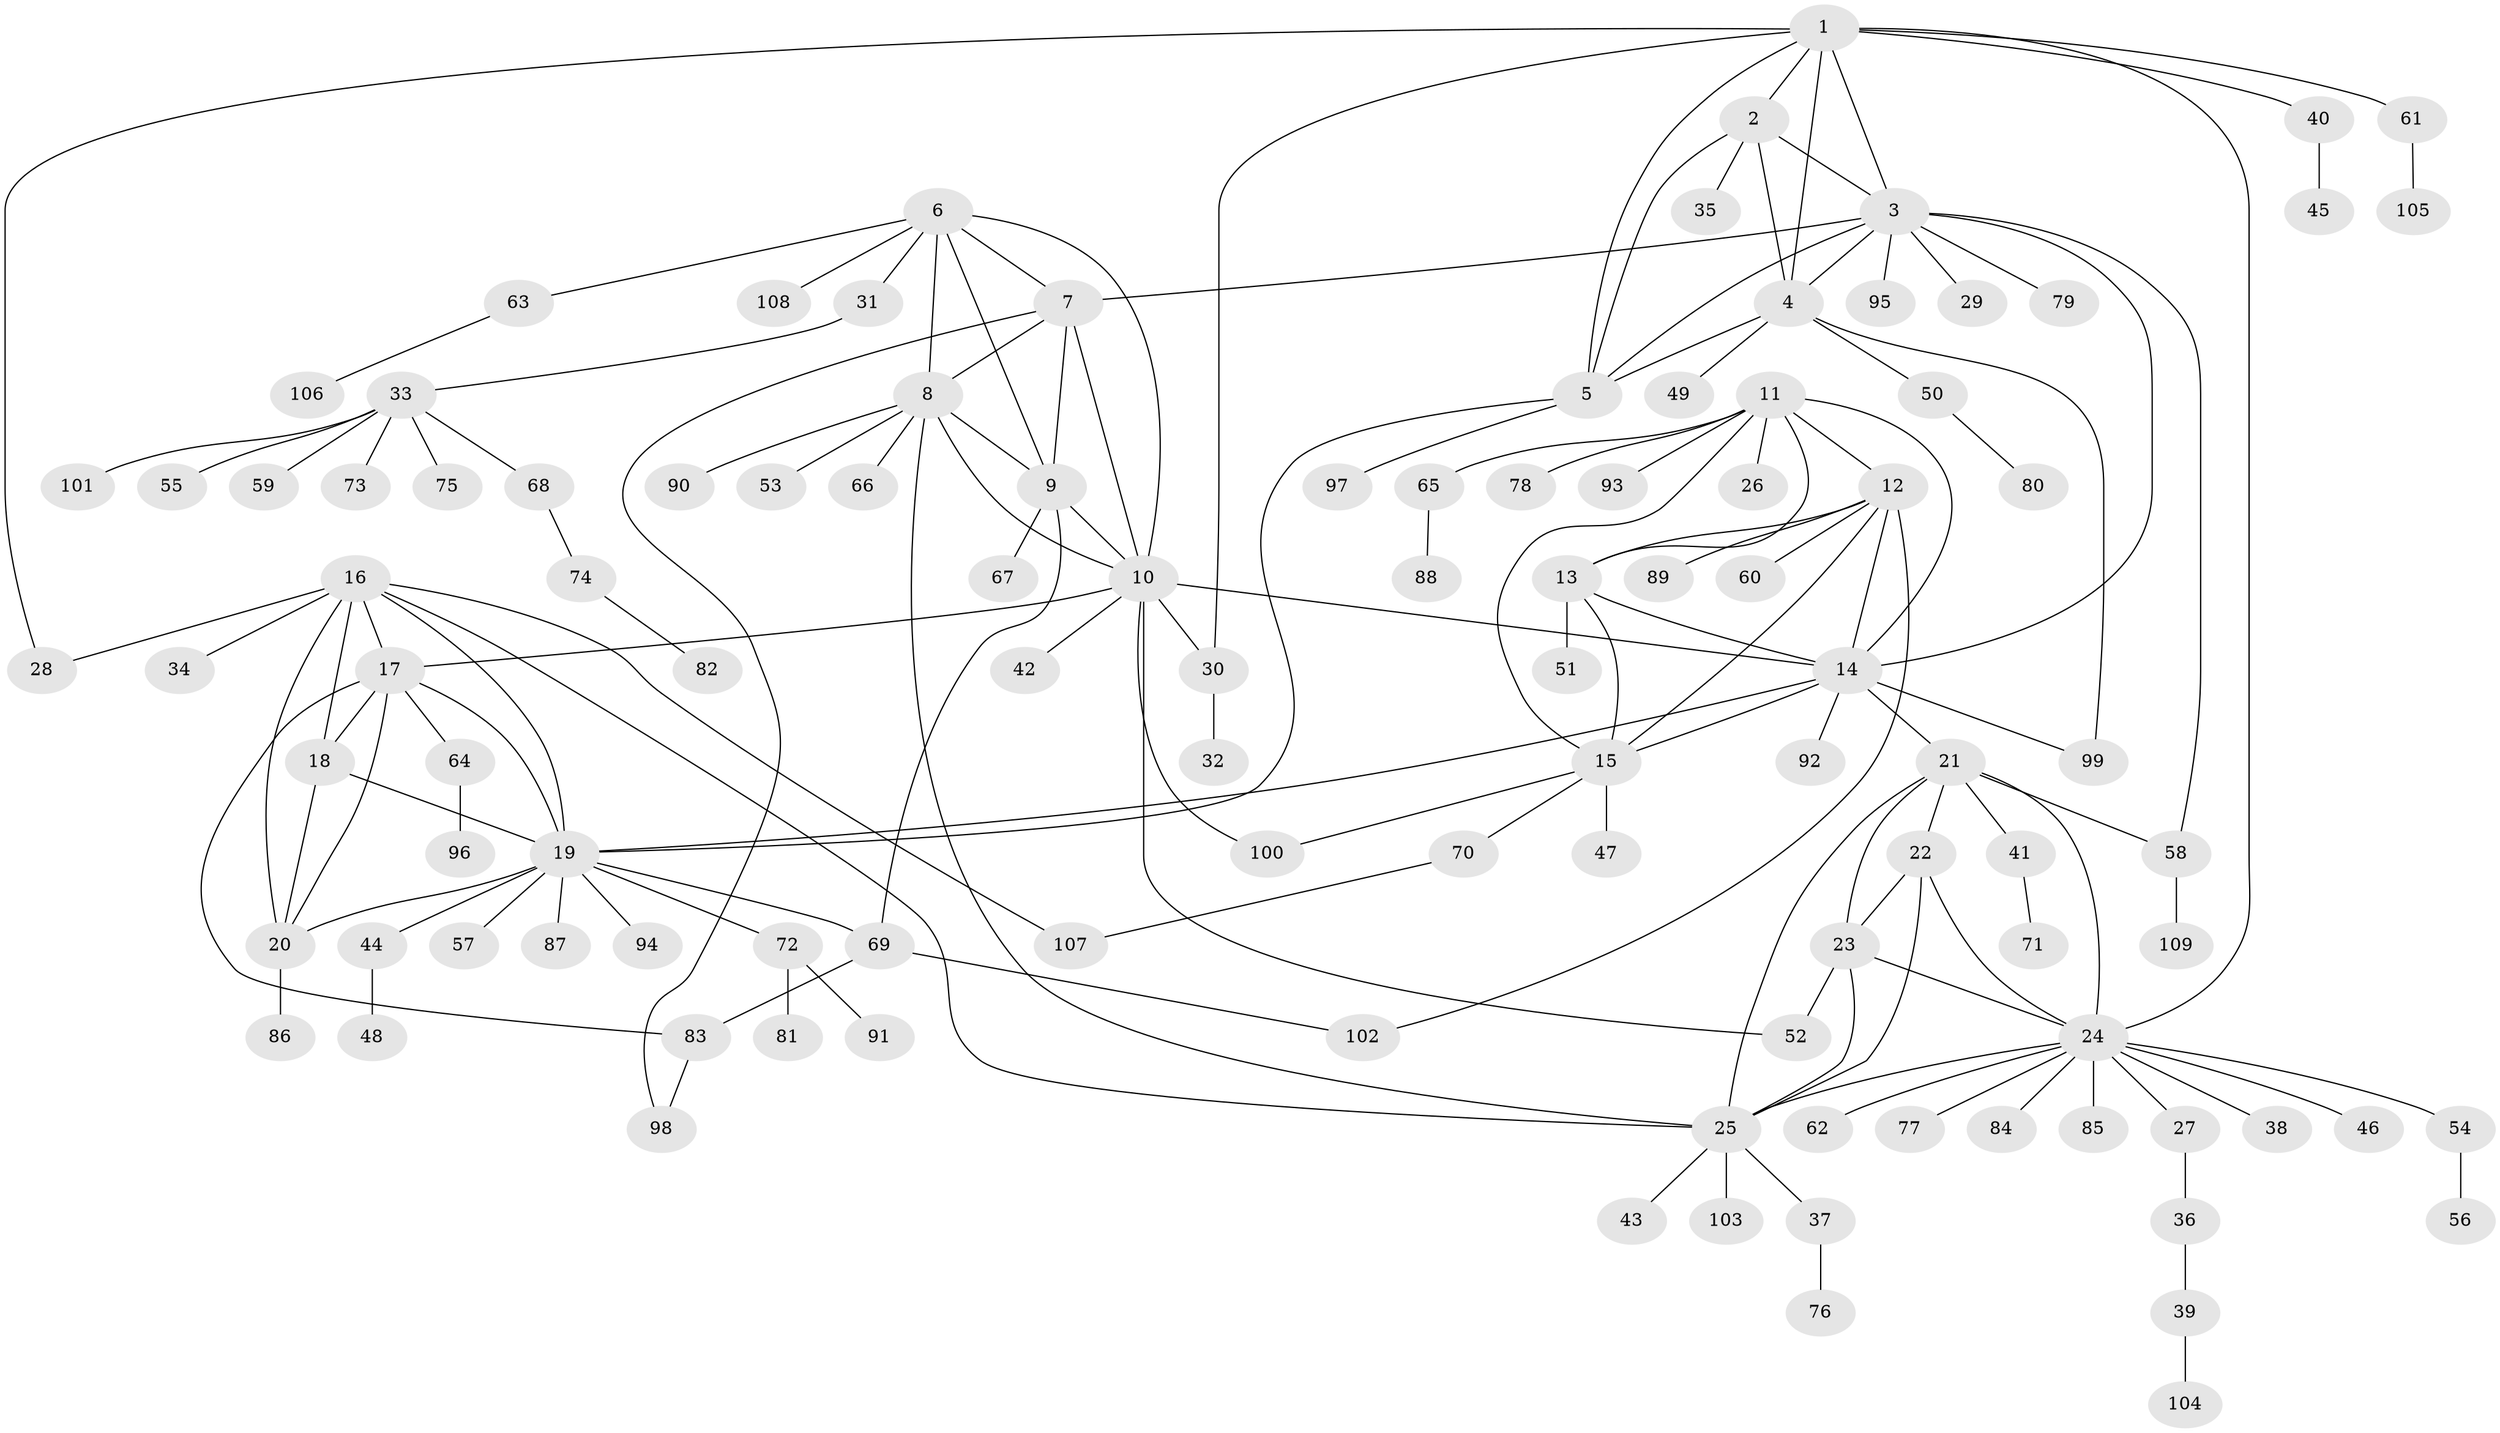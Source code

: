 // coarse degree distribution, {4: 0.03125, 2: 0.0625, 1: 0.75, 3: 0.0625, 7: 0.03125, 11: 0.03125, 16: 0.03125}
// Generated by graph-tools (version 1.1) at 2025/58/03/04/25 21:58:50]
// undirected, 109 vertices, 155 edges
graph export_dot {
graph [start="1"]
  node [color=gray90,style=filled];
  1;
  2;
  3;
  4;
  5;
  6;
  7;
  8;
  9;
  10;
  11;
  12;
  13;
  14;
  15;
  16;
  17;
  18;
  19;
  20;
  21;
  22;
  23;
  24;
  25;
  26;
  27;
  28;
  29;
  30;
  31;
  32;
  33;
  34;
  35;
  36;
  37;
  38;
  39;
  40;
  41;
  42;
  43;
  44;
  45;
  46;
  47;
  48;
  49;
  50;
  51;
  52;
  53;
  54;
  55;
  56;
  57;
  58;
  59;
  60;
  61;
  62;
  63;
  64;
  65;
  66;
  67;
  68;
  69;
  70;
  71;
  72;
  73;
  74;
  75;
  76;
  77;
  78;
  79;
  80;
  81;
  82;
  83;
  84;
  85;
  86;
  87;
  88;
  89;
  90;
  91;
  92;
  93;
  94;
  95;
  96;
  97;
  98;
  99;
  100;
  101;
  102;
  103;
  104;
  105;
  106;
  107;
  108;
  109;
  1 -- 2;
  1 -- 3;
  1 -- 4;
  1 -- 5;
  1 -- 24;
  1 -- 28;
  1 -- 30;
  1 -- 40;
  1 -- 61;
  2 -- 3;
  2 -- 4;
  2 -- 5;
  2 -- 35;
  3 -- 4;
  3 -- 5;
  3 -- 7;
  3 -- 14;
  3 -- 29;
  3 -- 58;
  3 -- 79;
  3 -- 95;
  4 -- 5;
  4 -- 49;
  4 -- 50;
  4 -- 99;
  5 -- 19;
  5 -- 97;
  6 -- 7;
  6 -- 8;
  6 -- 9;
  6 -- 10;
  6 -- 31;
  6 -- 63;
  6 -- 108;
  7 -- 8;
  7 -- 9;
  7 -- 10;
  7 -- 98;
  8 -- 9;
  8 -- 10;
  8 -- 25;
  8 -- 53;
  8 -- 66;
  8 -- 90;
  9 -- 10;
  9 -- 67;
  9 -- 69;
  10 -- 14;
  10 -- 17;
  10 -- 30;
  10 -- 42;
  10 -- 52;
  10 -- 100;
  11 -- 12;
  11 -- 13;
  11 -- 14;
  11 -- 15;
  11 -- 26;
  11 -- 65;
  11 -- 78;
  11 -- 93;
  12 -- 13;
  12 -- 14;
  12 -- 15;
  12 -- 60;
  12 -- 89;
  12 -- 102;
  13 -- 14;
  13 -- 15;
  13 -- 51;
  14 -- 15;
  14 -- 19;
  14 -- 21;
  14 -- 92;
  14 -- 99;
  15 -- 47;
  15 -- 70;
  15 -- 100;
  16 -- 17;
  16 -- 18;
  16 -- 19;
  16 -- 20;
  16 -- 25;
  16 -- 28;
  16 -- 34;
  16 -- 107;
  17 -- 18;
  17 -- 19;
  17 -- 20;
  17 -- 64;
  17 -- 83;
  18 -- 19;
  18 -- 20;
  19 -- 20;
  19 -- 44;
  19 -- 57;
  19 -- 69;
  19 -- 72;
  19 -- 87;
  19 -- 94;
  20 -- 86;
  21 -- 22;
  21 -- 23;
  21 -- 24;
  21 -- 25;
  21 -- 41;
  21 -- 58;
  22 -- 23;
  22 -- 24;
  22 -- 25;
  23 -- 24;
  23 -- 25;
  23 -- 52;
  24 -- 25;
  24 -- 27;
  24 -- 38;
  24 -- 46;
  24 -- 54;
  24 -- 62;
  24 -- 77;
  24 -- 84;
  24 -- 85;
  25 -- 37;
  25 -- 43;
  25 -- 103;
  27 -- 36;
  30 -- 32;
  31 -- 33;
  33 -- 55;
  33 -- 59;
  33 -- 68;
  33 -- 73;
  33 -- 75;
  33 -- 101;
  36 -- 39;
  37 -- 76;
  39 -- 104;
  40 -- 45;
  41 -- 71;
  44 -- 48;
  50 -- 80;
  54 -- 56;
  58 -- 109;
  61 -- 105;
  63 -- 106;
  64 -- 96;
  65 -- 88;
  68 -- 74;
  69 -- 83;
  69 -- 102;
  70 -- 107;
  72 -- 81;
  72 -- 91;
  74 -- 82;
  83 -- 98;
}
